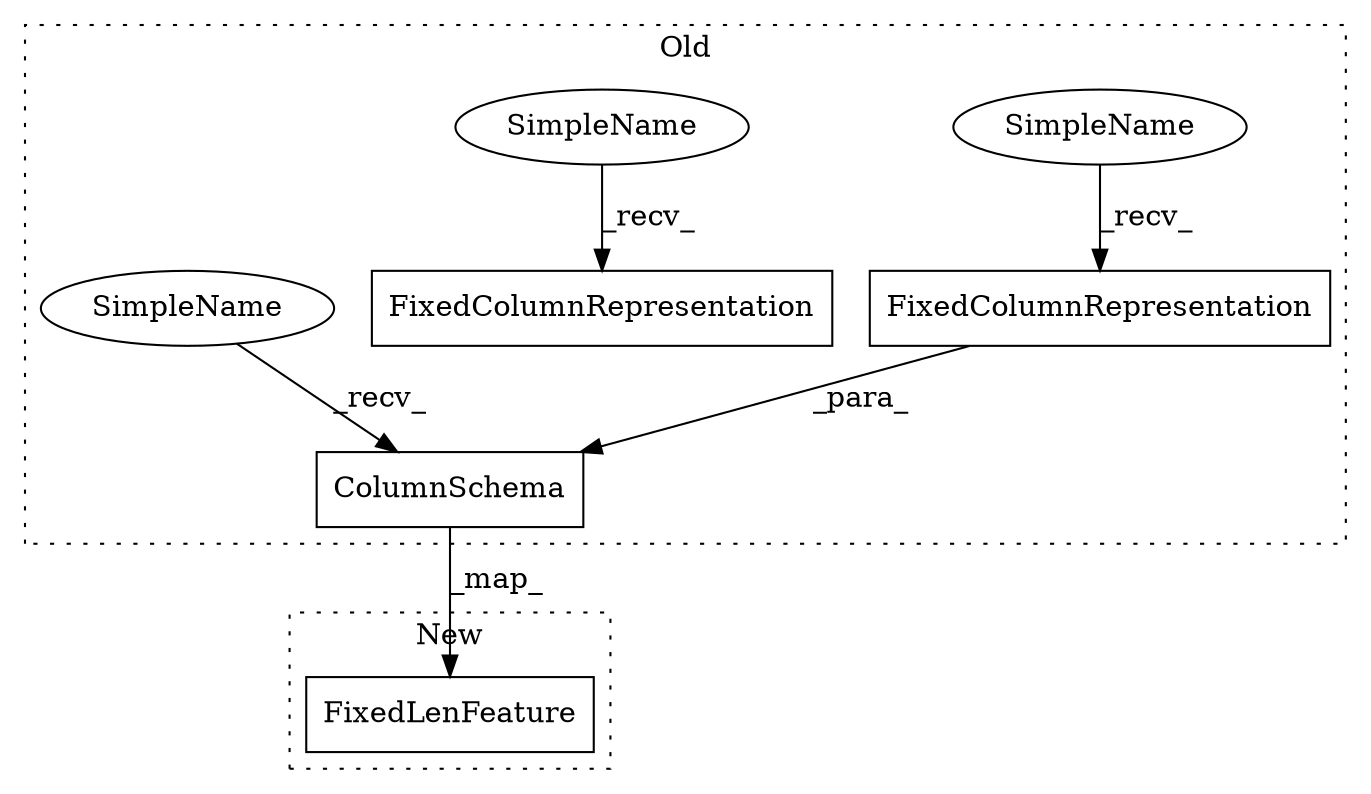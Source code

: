 digraph G {
subgraph cluster0 {
1 [label="ColumnSchema" a="32" s="651,735" l="13,1" shape="box"];
3 [label="FixedColumnRepresentation" a="32" s="708" l="27" shape="box"];
4 [label="FixedColumnRepresentation" a="32" s="820" l="27" shape="box"];
5 [label="SimpleName" a="42" s="693" l="14" shape="ellipse"];
6 [label="SimpleName" a="42" s="805" l="14" shape="ellipse"];
7 [label="SimpleName" a="42" s="636" l="14" shape="ellipse"];
label = "Old";
style="dotted";
}
subgraph cluster1 {
2 [label="FixedLenFeature" a="32" s="363,407" l="16,1" shape="box"];
label = "New";
style="dotted";
}
1 -> 2 [label="_map_"];
3 -> 1 [label="_para_"];
5 -> 3 [label="_recv_"];
6 -> 4 [label="_recv_"];
7 -> 1 [label="_recv_"];
}